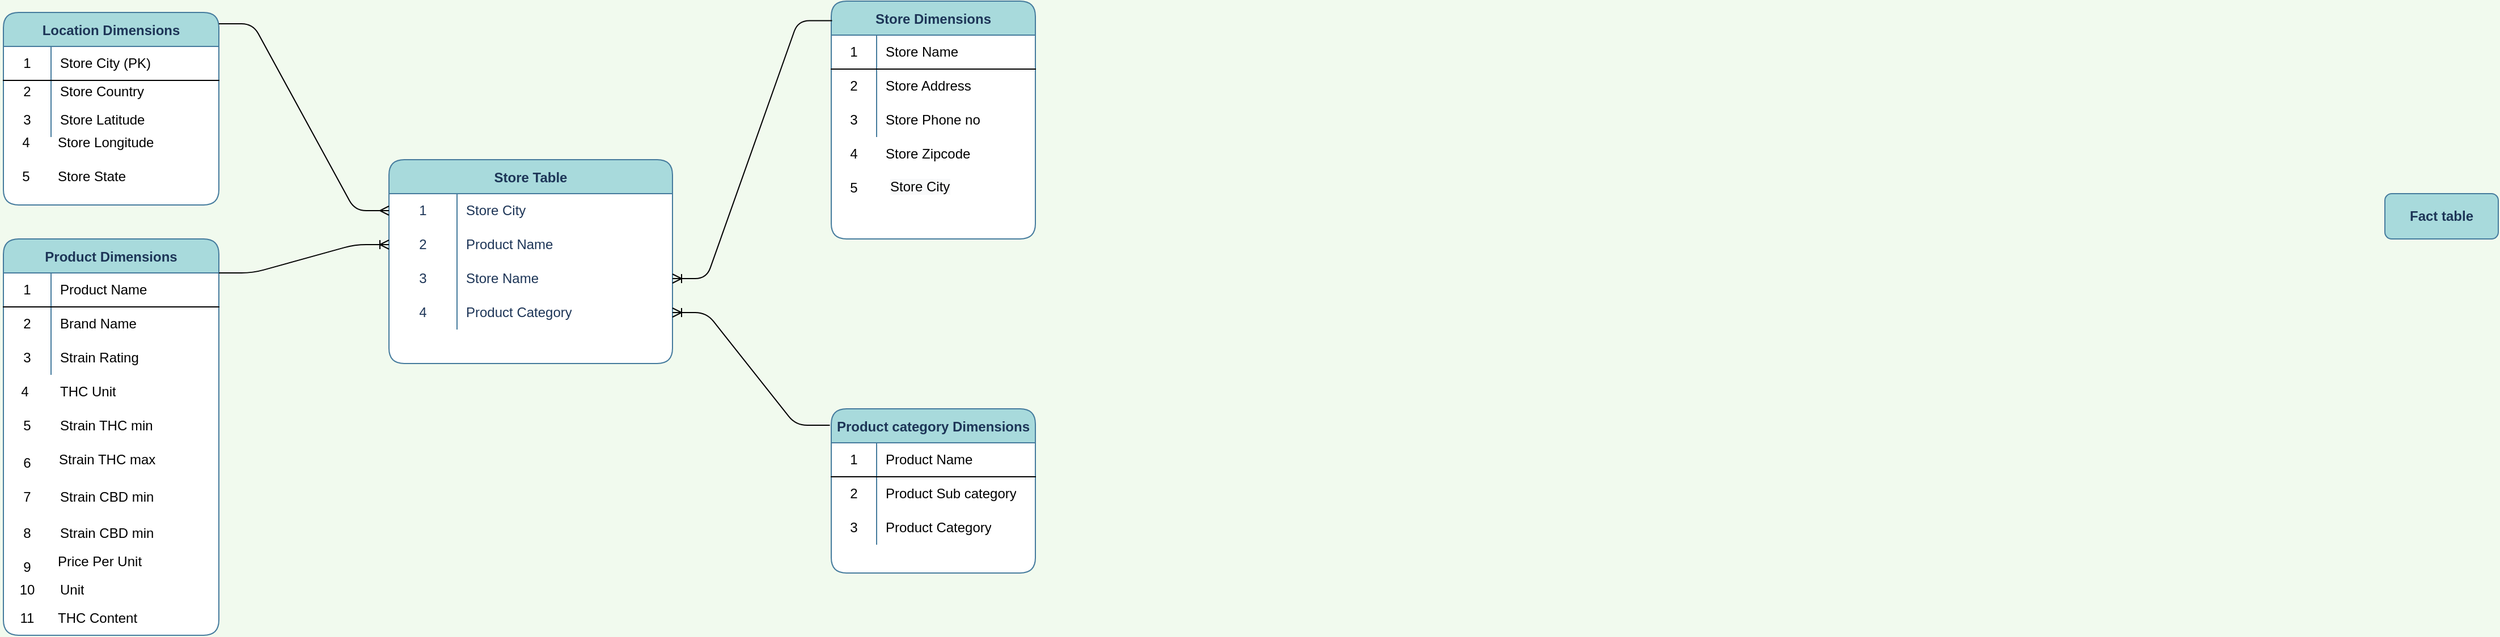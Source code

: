 <mxfile version="14.9.3" type="github">
  <diagram id="Ulh9fFxD05v9rUo_ZkGh" name="Page-1">
    <mxGraphModel dx="2964" dy="563" grid="1" gridSize="10" guides="1" tooltips="1" connect="1" arrows="1" fold="1" page="1" pageScale="1" pageWidth="850" pageHeight="1100" background="#F1FAEE" math="0" shadow="0">
      <root>
        <mxCell id="0" />
        <mxCell id="1" parent="0" />
        <mxCell id="7dvW86jji2DdW-ILQc1R-29" value="Fact&amp;nbsp;table" style="whiteSpace=wrap;html=1;align=center;fillColor=#A8DADC;strokeColor=#457B9D;fontColor=#1D3557;rounded=1;fontStyle=1;swimlaneFillColor=#ffffff;startSize=30;" parent="1" vertex="1">
          <mxGeometry x="470" y="190" width="100" height="40" as="geometry" />
        </mxCell>
        <mxCell id="ISjqVNkL_cP0iht_eHrK-1" value="Store Table" style="shape=table;startSize=30;container=1;collapsible=0;childLayout=tableLayout;fixedRows=1;rowLines=0;fontStyle=1;align=center;pointerEvents=1;fillColor=#A8DADC;strokeColor=#457B9D;rounded=1;swimlaneFillColor=#ffffff;fontColor=#1D3557;" parent="1" vertex="1">
          <mxGeometry x="-1290" y="160" width="250" height="180" as="geometry" />
        </mxCell>
        <mxCell id="ISjqVNkL_cP0iht_eHrK-5" value="" style="shape=partialRectangle;html=1;whiteSpace=wrap;collapsible=0;dropTarget=0;pointerEvents=1;fillColor=none;top=0;left=0;bottom=0;right=0;points=[[0,0.5],[1,0.5]];portConstraint=eastwest;strokeColor=#457B9D;fontColor=#1D3557;rounded=1;" parent="ISjqVNkL_cP0iht_eHrK-1" vertex="1">
          <mxGeometry y="30" width="250" height="30" as="geometry" />
        </mxCell>
        <mxCell id="ISjqVNkL_cP0iht_eHrK-6" value="1" style="shape=partialRectangle;html=1;whiteSpace=wrap;connectable=0;fillColor=none;top=0;left=0;bottom=0;right=0;overflow=hidden;pointerEvents=1;strokeColor=#457B9D;fontColor=#1D3557;rounded=1;" parent="ISjqVNkL_cP0iht_eHrK-5" vertex="1">
          <mxGeometry width="60" height="30" as="geometry" />
        </mxCell>
        <mxCell id="ISjqVNkL_cP0iht_eHrK-7" value="Store City" style="shape=partialRectangle;html=1;whiteSpace=wrap;connectable=0;fillColor=none;top=0;left=0;bottom=0;right=0;align=left;spacingLeft=6;overflow=hidden;pointerEvents=1;strokeColor=#457B9D;fontColor=#1D3557;rounded=1;" parent="ISjqVNkL_cP0iht_eHrK-5" vertex="1">
          <mxGeometry x="60" width="190" height="30" as="geometry" />
        </mxCell>
        <mxCell id="ISjqVNkL_cP0iht_eHrK-8" value="" style="shape=partialRectangle;html=1;whiteSpace=wrap;collapsible=0;dropTarget=0;pointerEvents=1;fillColor=none;top=0;left=0;bottom=0;right=0;points=[[0,0.5],[1,0.5]];portConstraint=eastwest;strokeColor=#457B9D;fontColor=#1D3557;rounded=1;" parent="ISjqVNkL_cP0iht_eHrK-1" vertex="1">
          <mxGeometry y="60" width="250" height="30" as="geometry" />
        </mxCell>
        <mxCell id="ISjqVNkL_cP0iht_eHrK-9" value="2" style="shape=partialRectangle;html=1;whiteSpace=wrap;connectable=0;fillColor=none;top=0;left=0;bottom=0;right=0;overflow=hidden;pointerEvents=1;strokeColor=#457B9D;fontColor=#1D3557;rounded=1;" parent="ISjqVNkL_cP0iht_eHrK-8" vertex="1">
          <mxGeometry width="60" height="30" as="geometry" />
        </mxCell>
        <mxCell id="ISjqVNkL_cP0iht_eHrK-10" value="Product Name" style="shape=partialRectangle;html=1;whiteSpace=wrap;connectable=0;fillColor=none;top=0;left=0;bottom=0;right=0;align=left;spacingLeft=6;overflow=hidden;pointerEvents=1;strokeColor=#457B9D;fontColor=#1D3557;rounded=1;" parent="ISjqVNkL_cP0iht_eHrK-8" vertex="1">
          <mxGeometry x="60" width="190" height="30" as="geometry" />
        </mxCell>
        <mxCell id="gkpFPrrWgLcK0n7w3D-6-9" value="" style="shape=partialRectangle;html=1;whiteSpace=wrap;collapsible=0;dropTarget=0;pointerEvents=1;fillColor=none;top=0;left=0;bottom=0;right=0;points=[[0,0.5],[1,0.5]];portConstraint=eastwest;strokeColor=#457B9D;fontColor=#1D3557;rounded=1;" vertex="1" parent="ISjqVNkL_cP0iht_eHrK-1">
          <mxGeometry y="90" width="250" height="30" as="geometry" />
        </mxCell>
        <mxCell id="gkpFPrrWgLcK0n7w3D-6-10" value="3" style="shape=partialRectangle;html=1;whiteSpace=wrap;connectable=0;fillColor=none;top=0;left=0;bottom=0;right=0;overflow=hidden;pointerEvents=1;strokeColor=#457B9D;fontColor=#1D3557;rounded=1;" vertex="1" parent="gkpFPrrWgLcK0n7w3D-6-9">
          <mxGeometry width="60" height="30" as="geometry" />
        </mxCell>
        <mxCell id="gkpFPrrWgLcK0n7w3D-6-11" value="Store Name" style="shape=partialRectangle;html=1;whiteSpace=wrap;connectable=0;fillColor=none;top=0;left=0;bottom=0;right=0;align=left;spacingLeft=6;overflow=hidden;pointerEvents=1;strokeColor=#457B9D;fontColor=#1D3557;rounded=1;" vertex="1" parent="gkpFPrrWgLcK0n7w3D-6-9">
          <mxGeometry x="60" width="190" height="30" as="geometry" />
        </mxCell>
        <mxCell id="gkpFPrrWgLcK0n7w3D-6-12" value="" style="shape=partialRectangle;html=1;whiteSpace=wrap;collapsible=0;dropTarget=0;pointerEvents=1;fillColor=none;top=0;left=0;bottom=0;right=0;points=[[0,0.5],[1,0.5]];portConstraint=eastwest;strokeColor=#457B9D;fontColor=#1D3557;rounded=1;" vertex="1" parent="ISjqVNkL_cP0iht_eHrK-1">
          <mxGeometry y="120" width="250" height="30" as="geometry" />
        </mxCell>
        <mxCell id="gkpFPrrWgLcK0n7w3D-6-13" value="4" style="shape=partialRectangle;html=1;whiteSpace=wrap;connectable=0;fillColor=none;top=0;left=0;bottom=0;right=0;overflow=hidden;pointerEvents=1;strokeColor=#457B9D;fontColor=#1D3557;rounded=1;" vertex="1" parent="gkpFPrrWgLcK0n7w3D-6-12">
          <mxGeometry width="60" height="30" as="geometry" />
        </mxCell>
        <mxCell id="gkpFPrrWgLcK0n7w3D-6-14" value="Product Category" style="shape=partialRectangle;html=1;whiteSpace=wrap;connectable=0;fillColor=none;top=0;left=0;bottom=0;right=0;align=left;spacingLeft=6;overflow=hidden;pointerEvents=1;strokeColor=#457B9D;fontColor=#1D3557;rounded=1;" vertex="1" parent="gkpFPrrWgLcK0n7w3D-6-12">
          <mxGeometry x="60" width="190" height="30" as="geometry" />
        </mxCell>
        <mxCell id="ISjqVNkL_cP0iht_eHrK-29" value="Location Dimensions" style="shape=table;startSize=30;container=1;collapsible=0;childLayout=tableLayout;fixedRows=1;rowLines=0;fontStyle=1;align=center;pointerEvents=1;rounded=1;fontColor=#1D3557;strokeColor=#457B9D;fillColor=#A8DADC;swimlaneFillColor=#ffffff;" parent="1" vertex="1">
          <mxGeometry x="-1630" y="30" width="190" height="170" as="geometry" />
        </mxCell>
        <mxCell id="ISjqVNkL_cP0iht_eHrK-30" value="" style="shape=partialRectangle;html=1;whiteSpace=wrap;collapsible=0;dropTarget=0;pointerEvents=1;fillColor=none;top=0;left=0;bottom=1;right=0;points=[[0,0.5],[1,0.5]];portConstraint=eastwest;" parent="ISjqVNkL_cP0iht_eHrK-29" vertex="1">
          <mxGeometry y="30" width="190" height="30" as="geometry" />
        </mxCell>
        <mxCell id="ISjqVNkL_cP0iht_eHrK-31" value="1" style="shape=partialRectangle;html=1;whiteSpace=wrap;connectable=0;fillColor=none;top=0;left=0;bottom=0;right=0;overflow=hidden;pointerEvents=1;" parent="ISjqVNkL_cP0iht_eHrK-30" vertex="1">
          <mxGeometry width="42" height="30" as="geometry" />
        </mxCell>
        <mxCell id="ISjqVNkL_cP0iht_eHrK-32" value="Store City (PK)" style="shape=partialRectangle;html=1;whiteSpace=wrap;connectable=0;fillColor=none;top=0;left=0;bottom=0;right=0;align=left;spacingLeft=6;overflow=hidden;pointerEvents=1;" parent="ISjqVNkL_cP0iht_eHrK-30" vertex="1">
          <mxGeometry x="42" width="148" height="30" as="geometry" />
        </mxCell>
        <mxCell id="ISjqVNkL_cP0iht_eHrK-33" value="" style="shape=partialRectangle;html=1;whiteSpace=wrap;collapsible=0;dropTarget=0;pointerEvents=1;fillColor=none;top=0;left=0;bottom=0;right=0;points=[[0,0.5],[1,0.5]];portConstraint=eastwest;" parent="ISjqVNkL_cP0iht_eHrK-29" vertex="1">
          <mxGeometry y="60" width="190" height="20" as="geometry" />
        </mxCell>
        <mxCell id="ISjqVNkL_cP0iht_eHrK-34" value="2" style="shape=partialRectangle;html=1;whiteSpace=wrap;connectable=0;fillColor=none;top=0;left=0;bottom=0;right=0;overflow=hidden;pointerEvents=1;" parent="ISjqVNkL_cP0iht_eHrK-33" vertex="1">
          <mxGeometry width="42" height="20" as="geometry" />
        </mxCell>
        <mxCell id="ISjqVNkL_cP0iht_eHrK-35" value="Store Country" style="shape=partialRectangle;html=1;whiteSpace=wrap;connectable=0;fillColor=none;top=0;left=0;bottom=0;right=0;align=left;spacingLeft=6;overflow=hidden;pointerEvents=1;" parent="ISjqVNkL_cP0iht_eHrK-33" vertex="1">
          <mxGeometry x="42" width="148" height="20" as="geometry" />
        </mxCell>
        <mxCell id="ISjqVNkL_cP0iht_eHrK-36" value="" style="shape=partialRectangle;html=1;whiteSpace=wrap;collapsible=0;dropTarget=0;pointerEvents=1;fillColor=none;top=0;left=0;bottom=0;right=0;points=[[0,0.5],[1,0.5]];portConstraint=eastwest;" parent="ISjqVNkL_cP0iht_eHrK-29" vertex="1">
          <mxGeometry y="80" width="190" height="30" as="geometry" />
        </mxCell>
        <mxCell id="ISjqVNkL_cP0iht_eHrK-37" value="3" style="shape=partialRectangle;html=1;whiteSpace=wrap;connectable=0;fillColor=none;top=0;left=0;bottom=0;right=0;overflow=hidden;pointerEvents=1;" parent="ISjqVNkL_cP0iht_eHrK-36" vertex="1">
          <mxGeometry width="42" height="30" as="geometry" />
        </mxCell>
        <mxCell id="ISjqVNkL_cP0iht_eHrK-38" value="Store Latitude" style="shape=partialRectangle;html=1;whiteSpace=wrap;connectable=0;fillColor=none;top=0;left=0;bottom=0;right=0;align=left;spacingLeft=6;overflow=hidden;pointerEvents=1;" parent="ISjqVNkL_cP0iht_eHrK-36" vertex="1">
          <mxGeometry x="42" width="148" height="30" as="geometry" />
        </mxCell>
        <mxCell id="ISjqVNkL_cP0iht_eHrK-39" value="Product Dimensions" style="shape=table;startSize=30;container=1;collapsible=0;childLayout=tableLayout;fixedRows=1;rowLines=0;fontStyle=1;align=center;pointerEvents=1;rounded=1;fontColor=#1D3557;strokeColor=#457B9D;fillColor=#A8DADC;swimlaneFillColor=#ffffff;" parent="1" vertex="1">
          <mxGeometry x="-1630" y="230" width="190" height="350" as="geometry" />
        </mxCell>
        <mxCell id="ISjqVNkL_cP0iht_eHrK-40" value="" style="shape=partialRectangle;html=1;whiteSpace=wrap;collapsible=0;dropTarget=0;pointerEvents=1;fillColor=none;top=0;left=0;bottom=1;right=0;points=[[0,0.5],[1,0.5]];portConstraint=eastwest;" parent="ISjqVNkL_cP0iht_eHrK-39" vertex="1">
          <mxGeometry y="30" width="190" height="30" as="geometry" />
        </mxCell>
        <mxCell id="ISjqVNkL_cP0iht_eHrK-41" value="1" style="shape=partialRectangle;html=1;whiteSpace=wrap;connectable=0;fillColor=none;top=0;left=0;bottom=0;right=0;overflow=hidden;pointerEvents=1;" parent="ISjqVNkL_cP0iht_eHrK-40" vertex="1">
          <mxGeometry width="42" height="30" as="geometry" />
        </mxCell>
        <mxCell id="ISjqVNkL_cP0iht_eHrK-42" value="Product Name" style="shape=partialRectangle;html=1;whiteSpace=wrap;connectable=0;fillColor=none;top=0;left=0;bottom=0;right=0;align=left;spacingLeft=6;overflow=hidden;pointerEvents=1;" parent="ISjqVNkL_cP0iht_eHrK-40" vertex="1">
          <mxGeometry x="42" width="148" height="30" as="geometry" />
        </mxCell>
        <mxCell id="ISjqVNkL_cP0iht_eHrK-43" value="" style="shape=partialRectangle;html=1;whiteSpace=wrap;collapsible=0;dropTarget=0;pointerEvents=1;fillColor=none;top=0;left=0;bottom=0;right=0;points=[[0,0.5],[1,0.5]];portConstraint=eastwest;" parent="ISjqVNkL_cP0iht_eHrK-39" vertex="1">
          <mxGeometry y="60" width="190" height="30" as="geometry" />
        </mxCell>
        <mxCell id="ISjqVNkL_cP0iht_eHrK-44" value="2" style="shape=partialRectangle;html=1;whiteSpace=wrap;connectable=0;fillColor=none;top=0;left=0;bottom=0;right=0;overflow=hidden;pointerEvents=1;" parent="ISjqVNkL_cP0iht_eHrK-43" vertex="1">
          <mxGeometry width="42" height="30" as="geometry" />
        </mxCell>
        <mxCell id="ISjqVNkL_cP0iht_eHrK-45" value="Brand Name" style="shape=partialRectangle;html=1;whiteSpace=wrap;connectable=0;fillColor=none;top=0;left=0;bottom=0;right=0;align=left;spacingLeft=6;overflow=hidden;pointerEvents=1;" parent="ISjqVNkL_cP0iht_eHrK-43" vertex="1">
          <mxGeometry x="42" width="148" height="30" as="geometry" />
        </mxCell>
        <mxCell id="ISjqVNkL_cP0iht_eHrK-46" value="" style="shape=partialRectangle;html=1;whiteSpace=wrap;collapsible=0;dropTarget=0;pointerEvents=1;fillColor=none;top=0;left=0;bottom=0;right=0;points=[[0,0.5],[1,0.5]];portConstraint=eastwest;" parent="ISjqVNkL_cP0iht_eHrK-39" vertex="1">
          <mxGeometry y="90" width="190" height="30" as="geometry" />
        </mxCell>
        <mxCell id="ISjqVNkL_cP0iht_eHrK-47" value="3" style="shape=partialRectangle;html=1;whiteSpace=wrap;connectable=0;fillColor=none;top=0;left=0;bottom=0;right=0;overflow=hidden;pointerEvents=1;" parent="ISjqVNkL_cP0iht_eHrK-46" vertex="1">
          <mxGeometry width="42" height="30" as="geometry" />
        </mxCell>
        <mxCell id="ISjqVNkL_cP0iht_eHrK-48" value="Strain Rating" style="shape=partialRectangle;html=1;whiteSpace=wrap;connectable=0;fillColor=none;top=0;left=0;bottom=0;right=0;align=left;spacingLeft=6;overflow=hidden;pointerEvents=1;" parent="ISjqVNkL_cP0iht_eHrK-46" vertex="1">
          <mxGeometry x="42" width="148" height="30" as="geometry" />
        </mxCell>
        <mxCell id="ISjqVNkL_cP0iht_eHrK-49" value="Product category Dimensions" style="shape=table;startSize=30;container=1;collapsible=0;childLayout=tableLayout;fixedRows=1;rowLines=0;fontStyle=1;align=center;pointerEvents=1;rounded=1;fontColor=#1D3557;strokeColor=#457B9D;fillColor=#A8DADC;swimlaneFillColor=#ffffff;" parent="1" vertex="1">
          <mxGeometry x="-900" y="380" width="180" height="145" as="geometry" />
        </mxCell>
        <mxCell id="ISjqVNkL_cP0iht_eHrK-50" value="" style="shape=partialRectangle;html=1;whiteSpace=wrap;collapsible=0;dropTarget=0;pointerEvents=1;fillColor=none;top=0;left=0;bottom=1;right=0;points=[[0,0.5],[1,0.5]];portConstraint=eastwest;" parent="ISjqVNkL_cP0iht_eHrK-49" vertex="1">
          <mxGeometry y="30" width="180" height="30" as="geometry" />
        </mxCell>
        <mxCell id="ISjqVNkL_cP0iht_eHrK-51" value="1" style="shape=partialRectangle;html=1;whiteSpace=wrap;connectable=0;fillColor=none;top=0;left=0;bottom=0;right=0;overflow=hidden;pointerEvents=1;" parent="ISjqVNkL_cP0iht_eHrK-50" vertex="1">
          <mxGeometry width="40" height="30" as="geometry" />
        </mxCell>
        <mxCell id="ISjqVNkL_cP0iht_eHrK-52" value="Product Name" style="shape=partialRectangle;html=1;whiteSpace=wrap;connectable=0;fillColor=none;top=0;left=0;bottom=0;right=0;align=left;spacingLeft=6;overflow=hidden;pointerEvents=1;" parent="ISjqVNkL_cP0iht_eHrK-50" vertex="1">
          <mxGeometry x="40" width="140" height="30" as="geometry" />
        </mxCell>
        <mxCell id="ISjqVNkL_cP0iht_eHrK-53" value="" style="shape=partialRectangle;html=1;whiteSpace=wrap;collapsible=0;dropTarget=0;pointerEvents=1;fillColor=none;top=0;left=0;bottom=0;right=0;points=[[0,0.5],[1,0.5]];portConstraint=eastwest;" parent="ISjqVNkL_cP0iht_eHrK-49" vertex="1">
          <mxGeometry y="60" width="180" height="30" as="geometry" />
        </mxCell>
        <mxCell id="ISjqVNkL_cP0iht_eHrK-54" value="2" style="shape=partialRectangle;html=1;whiteSpace=wrap;connectable=0;fillColor=none;top=0;left=0;bottom=0;right=0;overflow=hidden;pointerEvents=1;" parent="ISjqVNkL_cP0iht_eHrK-53" vertex="1">
          <mxGeometry width="40" height="30" as="geometry" />
        </mxCell>
        <mxCell id="ISjqVNkL_cP0iht_eHrK-55" value="Product Sub category" style="shape=partialRectangle;html=1;whiteSpace=wrap;connectable=0;fillColor=none;top=0;left=0;bottom=0;right=0;align=left;spacingLeft=6;overflow=hidden;pointerEvents=1;" parent="ISjqVNkL_cP0iht_eHrK-53" vertex="1">
          <mxGeometry x="40" width="140" height="30" as="geometry" />
        </mxCell>
        <mxCell id="ISjqVNkL_cP0iht_eHrK-56" value="" style="shape=partialRectangle;html=1;whiteSpace=wrap;collapsible=0;dropTarget=0;pointerEvents=1;fillColor=none;top=0;left=0;bottom=0;right=0;points=[[0,0.5],[1,0.5]];portConstraint=eastwest;" parent="ISjqVNkL_cP0iht_eHrK-49" vertex="1">
          <mxGeometry y="90" width="180" height="30" as="geometry" />
        </mxCell>
        <mxCell id="ISjqVNkL_cP0iht_eHrK-57" value="3" style="shape=partialRectangle;html=1;whiteSpace=wrap;connectable=0;fillColor=none;top=0;left=0;bottom=0;right=0;overflow=hidden;pointerEvents=1;" parent="ISjqVNkL_cP0iht_eHrK-56" vertex="1">
          <mxGeometry width="40" height="30" as="geometry" />
        </mxCell>
        <mxCell id="ISjqVNkL_cP0iht_eHrK-58" value="Product Category" style="shape=partialRectangle;html=1;whiteSpace=wrap;connectable=0;fillColor=none;top=0;left=0;bottom=0;right=0;align=left;spacingLeft=6;overflow=hidden;pointerEvents=1;" parent="ISjqVNkL_cP0iht_eHrK-56" vertex="1">
          <mxGeometry x="40" width="140" height="30" as="geometry" />
        </mxCell>
        <mxCell id="ISjqVNkL_cP0iht_eHrK-59" value="Store Dimensions" style="shape=table;startSize=30;container=1;collapsible=0;childLayout=tableLayout;fixedRows=1;rowLines=0;fontStyle=1;align=center;pointerEvents=1;rounded=1;fontColor=#1D3557;strokeColor=#457B9D;fillColor=#A8DADC;swimlaneFillColor=#ffffff;" parent="1" vertex="1">
          <mxGeometry x="-900" y="20" width="180" height="210" as="geometry" />
        </mxCell>
        <mxCell id="ISjqVNkL_cP0iht_eHrK-60" value="" style="shape=partialRectangle;html=1;whiteSpace=wrap;collapsible=0;dropTarget=0;pointerEvents=1;fillColor=none;top=0;left=0;bottom=1;right=0;points=[[0,0.5],[1,0.5]];portConstraint=eastwest;" parent="ISjqVNkL_cP0iht_eHrK-59" vertex="1">
          <mxGeometry y="30" width="180" height="30" as="geometry" />
        </mxCell>
        <mxCell id="ISjqVNkL_cP0iht_eHrK-61" value="1" style="shape=partialRectangle;html=1;whiteSpace=wrap;connectable=0;fillColor=none;top=0;left=0;bottom=0;right=0;overflow=hidden;pointerEvents=1;" parent="ISjqVNkL_cP0iht_eHrK-60" vertex="1">
          <mxGeometry width="40" height="30" as="geometry" />
        </mxCell>
        <mxCell id="ISjqVNkL_cP0iht_eHrK-62" value="Store Name" style="shape=partialRectangle;html=1;whiteSpace=wrap;connectable=0;fillColor=none;top=0;left=0;bottom=0;right=0;align=left;spacingLeft=6;overflow=hidden;pointerEvents=1;" parent="ISjqVNkL_cP0iht_eHrK-60" vertex="1">
          <mxGeometry x="40" width="140" height="30" as="geometry" />
        </mxCell>
        <mxCell id="ISjqVNkL_cP0iht_eHrK-63" value="" style="shape=partialRectangle;html=1;whiteSpace=wrap;collapsible=0;dropTarget=0;pointerEvents=1;fillColor=none;top=0;left=0;bottom=0;right=0;points=[[0,0.5],[1,0.5]];portConstraint=eastwest;" parent="ISjqVNkL_cP0iht_eHrK-59" vertex="1">
          <mxGeometry y="60" width="180" height="30" as="geometry" />
        </mxCell>
        <mxCell id="ISjqVNkL_cP0iht_eHrK-64" value="2" style="shape=partialRectangle;html=1;whiteSpace=wrap;connectable=0;fillColor=none;top=0;left=0;bottom=0;right=0;overflow=hidden;pointerEvents=1;" parent="ISjqVNkL_cP0iht_eHrK-63" vertex="1">
          <mxGeometry width="40" height="30" as="geometry" />
        </mxCell>
        <mxCell id="ISjqVNkL_cP0iht_eHrK-65" value="Store Address" style="shape=partialRectangle;html=1;whiteSpace=wrap;connectable=0;fillColor=none;top=0;left=0;bottom=0;right=0;align=left;spacingLeft=6;overflow=hidden;pointerEvents=1;" parent="ISjqVNkL_cP0iht_eHrK-63" vertex="1">
          <mxGeometry x="40" width="140" height="30" as="geometry" />
        </mxCell>
        <mxCell id="ISjqVNkL_cP0iht_eHrK-66" value="" style="shape=partialRectangle;html=1;whiteSpace=wrap;collapsible=0;dropTarget=0;pointerEvents=1;fillColor=none;top=0;left=0;bottom=0;right=0;points=[[0,0.5],[1,0.5]];portConstraint=eastwest;" parent="ISjqVNkL_cP0iht_eHrK-59" vertex="1">
          <mxGeometry y="90" width="180" height="30" as="geometry" />
        </mxCell>
        <mxCell id="ISjqVNkL_cP0iht_eHrK-67" value="3" style="shape=partialRectangle;html=1;whiteSpace=wrap;connectable=0;fillColor=none;top=0;left=0;bottom=0;right=0;overflow=hidden;pointerEvents=1;" parent="ISjqVNkL_cP0iht_eHrK-66" vertex="1">
          <mxGeometry width="40" height="30" as="geometry" />
        </mxCell>
        <mxCell id="ISjqVNkL_cP0iht_eHrK-68" value="Store Phone no" style="shape=partialRectangle;html=1;whiteSpace=wrap;connectable=0;fillColor=none;top=0;left=0;bottom=0;right=0;align=left;spacingLeft=6;overflow=hidden;pointerEvents=1;" parent="ISjqVNkL_cP0iht_eHrK-66" vertex="1">
          <mxGeometry x="40" width="140" height="30" as="geometry" />
        </mxCell>
        <mxCell id="ISjqVNkL_cP0iht_eHrK-73" value="Store Longitude" style="shape=partialRectangle;html=1;whiteSpace=wrap;connectable=0;fillColor=none;top=0;left=0;bottom=0;right=0;align=left;spacingLeft=6;overflow=hidden;pointerEvents=1;" parent="1" vertex="1">
          <mxGeometry x="-1590" y="130" width="140" height="30" as="geometry" />
        </mxCell>
        <mxCell id="ISjqVNkL_cP0iht_eHrK-74" value="Store State" style="shape=partialRectangle;html=1;whiteSpace=wrap;connectable=0;fillColor=none;top=0;left=0;bottom=0;right=0;align=left;spacingLeft=6;overflow=hidden;pointerEvents=1;" parent="1" vertex="1">
          <mxGeometry x="-1590" y="160" width="140" height="30" as="geometry" />
        </mxCell>
        <mxCell id="ISjqVNkL_cP0iht_eHrK-77" value="Store Zipcode" style="shape=partialRectangle;html=1;whiteSpace=wrap;connectable=0;fillColor=none;top=0;left=0;bottom=0;right=0;align=left;spacingLeft=6;overflow=hidden;pointerEvents=1;" parent="1" vertex="1">
          <mxGeometry x="-860" y="140" width="140" height="30" as="geometry" />
        </mxCell>
        <mxCell id="pClZBczDajn1f3OKHseC-4" value="4" style="shape=partialRectangle;html=1;whiteSpace=wrap;connectable=0;fillColor=none;top=0;left=0;bottom=0;right=0;overflow=hidden;pointerEvents=1;" parent="1" vertex="1">
          <mxGeometry x="-900" y="140" width="40" height="30" as="geometry" />
        </mxCell>
        <mxCell id="pClZBczDajn1f3OKHseC-5" value="5" style="shape=partialRectangle;html=1;whiteSpace=wrap;connectable=0;fillColor=none;top=0;left=0;bottom=0;right=0;overflow=hidden;pointerEvents=1;" parent="1" vertex="1">
          <mxGeometry x="-900" y="170" width="40" height="30" as="geometry" />
        </mxCell>
        <mxCell id="pClZBczDajn1f3OKHseC-6" value="4" style="shape=partialRectangle;html=1;whiteSpace=wrap;connectable=0;fillColor=none;top=0;left=0;bottom=0;right=0;overflow=hidden;pointerEvents=1;" parent="1" vertex="1">
          <mxGeometry x="-1630" y="130" width="40" height="30" as="geometry" />
        </mxCell>
        <mxCell id="pClZBczDajn1f3OKHseC-7" value="5" style="shape=partialRectangle;html=1;whiteSpace=wrap;connectable=0;fillColor=none;top=0;left=0;bottom=0;right=0;overflow=hidden;pointerEvents=1;" parent="1" vertex="1">
          <mxGeometry x="-1630" y="160" width="40" height="30" as="geometry" />
        </mxCell>
        <mxCell id="fvKW-8Iojto-raxJWfcx-1" value="&lt;span style=&quot;color: rgb(0 , 0 , 0) ; font-family: &amp;#34;helvetica&amp;#34; ; font-size: 12px ; font-style: normal ; font-weight: 400 ; letter-spacing: normal ; text-align: left ; text-indent: 0px ; text-transform: none ; word-spacing: 0px ; background-color: rgb(248 , 249 , 250) ; display: inline ; float: none&quot;&gt;Store City&lt;/span&gt;" style="text;whiteSpace=wrap;html=1;" parent="1" vertex="1">
          <mxGeometry x="-850" y="170" width="120" height="30" as="geometry" />
        </mxCell>
        <mxCell id="fvKW-8Iojto-raxJWfcx-2" value="Strain THC min" style="shape=partialRectangle;html=1;whiteSpace=wrap;connectable=0;fillColor=none;top=0;left=0;bottom=0;right=0;align=left;spacingLeft=6;overflow=hidden;pointerEvents=1;" parent="1" vertex="1">
          <mxGeometry x="-1588" y="380" width="148" height="30" as="geometry" />
        </mxCell>
        <mxCell id="fvKW-8Iojto-raxJWfcx-3" value="Strain THC max" style="shape=partialRectangle;html=1;whiteSpace=wrap;connectable=0;fillColor=none;top=0;left=0;bottom=0;right=0;align=left;spacingLeft=6;overflow=hidden;pointerEvents=1;" parent="1" vertex="1">
          <mxGeometry x="-1589" y="410" width="148" height="30" as="geometry" />
        </mxCell>
        <mxCell id="fvKW-8Iojto-raxJWfcx-4" value="Strain CBD min" style="shape=partialRectangle;html=1;whiteSpace=wrap;connectable=0;fillColor=none;top=0;left=0;bottom=0;right=0;align=left;spacingLeft=6;overflow=hidden;pointerEvents=1;" parent="1" vertex="1">
          <mxGeometry x="-1588" y="445" width="148" height="25" as="geometry" />
        </mxCell>
        <mxCell id="fvKW-8Iojto-raxJWfcx-5" value="Strain CBD min" style="shape=partialRectangle;html=1;whiteSpace=wrap;connectable=0;fillColor=none;top=0;left=0;bottom=0;right=0;align=left;spacingLeft=6;overflow=hidden;pointerEvents=1;" parent="1" vertex="1">
          <mxGeometry x="-1588" y="480" width="148" height="20" as="geometry" />
        </mxCell>
        <mxCell id="fvKW-8Iojto-raxJWfcx-6" value="5" style="shape=partialRectangle;html=1;whiteSpace=wrap;connectable=0;fillColor=none;top=0;left=0;bottom=0;right=0;overflow=hidden;pointerEvents=1;" parent="1" vertex="1">
          <mxGeometry x="-1630" y="377.5" width="42" height="35" as="geometry" />
        </mxCell>
        <mxCell id="fvKW-8Iojto-raxJWfcx-7" value="8" style="shape=partialRectangle;html=1;whiteSpace=wrap;connectable=0;fillColor=none;top=0;left=0;bottom=0;right=0;overflow=hidden;pointerEvents=1;" parent="1" vertex="1">
          <mxGeometry x="-1630" y="475" width="42" height="30" as="geometry" />
        </mxCell>
        <mxCell id="fvKW-8Iojto-raxJWfcx-8" value="6" style="shape=partialRectangle;html=1;whiteSpace=wrap;connectable=0;fillColor=none;top=0;left=0;bottom=0;right=0;overflow=hidden;pointerEvents=1;" parent="1" vertex="1">
          <mxGeometry x="-1630" y="412.5" width="42" height="30" as="geometry" />
        </mxCell>
        <mxCell id="fvKW-8Iojto-raxJWfcx-9" value="7" style="shape=partialRectangle;html=1;whiteSpace=wrap;connectable=0;fillColor=none;top=0;left=0;bottom=0;right=0;overflow=hidden;pointerEvents=1;" parent="1" vertex="1">
          <mxGeometry x="-1630" y="442.5" width="42" height="30" as="geometry" />
        </mxCell>
        <mxCell id="fvKW-8Iojto-raxJWfcx-10" value="Price Per Unit&lt;span style=&quot;color: rgba(0 , 0 , 0 , 0) ; font-family: monospace ; font-size: 0px&quot;&gt;%3CmxGraphModel%3E%3Croot%3E%3CmxCell%20id%3D%220%22%2F%3E%3CmxCell%20id%3D%221%22%20parent%3D%220%22%2F%3E%3CmxCell%20id%3D%222%22%20value%3D%22Product%20Name%22%20style%3D%22shape%3DpartialRectangle%3Bhtml%3D1%3BwhiteSpace%3Dwrap%3Bconnectable%3D0%3BfillColor%3Dnone%3Btop%3D0%3Bleft%3D0%3Bbottom%3D0%3Bright%3D0%3Balign%3Dleft%3BspacingLeft%3D6%3Boverflow%3Dhidden%3BpointerEvents%3D1%3B%22%20vertex%3D%221%22%20parent%3D%221%22%3E%3CmxGeometry%20x%3D%22-1588%22%20y%3D%22360%22%20width%3D%22148%22%20height%3D%2230%22%20as%3D%22geometry%22%2F%3E%3C%2FmxCell%3E%3C%2Froot%3E%3C%2FmxGraphModel%3E&lt;/span&gt;&lt;span style=&quot;color: rgba(0 , 0 , 0 , 0) ; font-family: monospace ; font-size: 0px&quot;&gt;%3CmxGraphModel%3E%3Croot%3E%3CmxCell%20id%3D%220%22%2F%3E%3CmxCell%20id%3D%221%22%20parent%3D%220%22%2F%3E%3CmxCell%20id%3D%222%22%20value%3D%22Product%20Name%22%20style%3D%22shape%3DpartialRectangle%3Bhtml%3D1%3BwhiteSpace%3Dwrap%3Bconnectable%3D0%3BfillColor%3Dnone%3Btop%3D0%3Bleft%3D0%3Bbottom%3D0%3Bright%3D0%3Balign%3Dleft%3BspacingLeft%3D6%3Boverflow%3Dhidden%3BpointerEvents%3D1%3B%22%20vertex%3D%221%22%20parent%3D%221%22%3E%3CmxGeometry%20x%3D%22-1588%22%20y%3D%22360%22%20width%3D%22148%22%20height%3D%2230%22%20as%3D%22geometry%22%2F%3E%3C%2FmxCell%3E%3C%2Froot%3E%3C%2FmxGraphModel%3E&lt;/span&gt;" style="shape=partialRectangle;html=1;whiteSpace=wrap;connectable=0;fillColor=none;top=0;left=0;bottom=0;right=0;align=left;spacingLeft=6;overflow=hidden;pointerEvents=1;" parent="1" vertex="1">
          <mxGeometry x="-1590" y="500" width="148" height="30" as="geometry" />
        </mxCell>
        <mxCell id="fvKW-8Iojto-raxJWfcx-11" value="Unit" style="shape=partialRectangle;html=1;whiteSpace=wrap;connectable=0;fillColor=none;top=0;left=0;bottom=0;right=0;align=left;spacingLeft=6;overflow=hidden;pointerEvents=1;" parent="1" vertex="1">
          <mxGeometry x="-1588" y="530" width="148" height="20" as="geometry" />
        </mxCell>
        <mxCell id="fvKW-8Iojto-raxJWfcx-12" value="THC Unit" style="shape=partialRectangle;html=1;whiteSpace=wrap;connectable=0;fillColor=none;top=0;left=0;bottom=0;right=0;align=left;spacingLeft=6;overflow=hidden;pointerEvents=1;" parent="1" vertex="1">
          <mxGeometry x="-1588" y="350" width="148" height="30" as="geometry" />
        </mxCell>
        <mxCell id="fvKW-8Iojto-raxJWfcx-13" value="THC Content" style="shape=partialRectangle;html=1;whiteSpace=wrap;connectable=0;fillColor=none;top=0;left=0;bottom=0;right=0;align=left;spacingLeft=6;overflow=hidden;pointerEvents=1;" parent="1" vertex="1">
          <mxGeometry x="-1590" y="550" width="148" height="30" as="geometry" />
        </mxCell>
        <mxCell id="fvKW-8Iojto-raxJWfcx-14" value="4" style="shape=partialRectangle;html=1;whiteSpace=wrap;connectable=0;fillColor=none;top=0;left=0;bottom=0;right=0;overflow=hidden;pointerEvents=1;" parent="1" vertex="1">
          <mxGeometry x="-1632" y="350" width="42" height="30" as="geometry" />
        </mxCell>
        <mxCell id="fvKW-8Iojto-raxJWfcx-15" value="9" style="shape=partialRectangle;html=1;whiteSpace=wrap;connectable=0;fillColor=none;top=0;left=0;bottom=0;right=0;overflow=hidden;pointerEvents=1;" parent="1" vertex="1">
          <mxGeometry x="-1630" y="505" width="42" height="30" as="geometry" />
        </mxCell>
        <mxCell id="fvKW-8Iojto-raxJWfcx-16" value="10" style="shape=partialRectangle;html=1;whiteSpace=wrap;connectable=0;fillColor=none;top=0;left=0;bottom=0;right=0;overflow=hidden;pointerEvents=1;" parent="1" vertex="1">
          <mxGeometry x="-1630" y="530" width="42" height="20" as="geometry" />
        </mxCell>
        <mxCell id="fvKW-8Iojto-raxJWfcx-17" value="11" style="shape=partialRectangle;html=1;whiteSpace=wrap;connectable=0;fillColor=none;top=0;left=0;bottom=0;right=0;overflow=hidden;pointerEvents=1;" parent="1" vertex="1">
          <mxGeometry x="-1630" y="550" width="42" height="30" as="geometry" />
        </mxCell>
        <mxCell id="gkpFPrrWgLcK0n7w3D-6-24" value="" style="edgeStyle=entityRelationEdgeStyle;fontSize=12;html=1;endArrow=ERmany;" edge="1" parent="1" target="ISjqVNkL_cP0iht_eHrK-5">
          <mxGeometry width="100" height="100" relative="1" as="geometry">
            <mxPoint x="-1440" y="40" as="sourcePoint" />
            <mxPoint x="-1340" y="-60" as="targetPoint" />
          </mxGeometry>
        </mxCell>
        <mxCell id="gkpFPrrWgLcK0n7w3D-6-25" value="" style="edgeStyle=entityRelationEdgeStyle;fontSize=12;html=1;endArrow=ERoneToMany;entryX=0;entryY=0.5;entryDx=0;entryDy=0;" edge="1" parent="1" target="ISjqVNkL_cP0iht_eHrK-8">
          <mxGeometry width="100" height="100" relative="1" as="geometry">
            <mxPoint x="-1440" y="260" as="sourcePoint" />
            <mxPoint x="-1310" y="190" as="targetPoint" />
          </mxGeometry>
        </mxCell>
        <mxCell id="gkpFPrrWgLcK0n7w3D-6-31" value="" style="edgeStyle=entityRelationEdgeStyle;fontSize=12;html=1;endArrow=ERoneToMany;exitX=0.004;exitY=0.082;exitDx=0;exitDy=0;exitPerimeter=0;" edge="1" parent="1" source="ISjqVNkL_cP0iht_eHrK-59" target="gkpFPrrWgLcK0n7w3D-6-9">
          <mxGeometry width="100" height="100" relative="1" as="geometry">
            <mxPoint x="-1185" y="420" as="sourcePoint" />
            <mxPoint x="-1320" y="460" as="targetPoint" />
          </mxGeometry>
        </mxCell>
        <mxCell id="gkpFPrrWgLcK0n7w3D-6-32" value="" style="edgeStyle=entityRelationEdgeStyle;fontSize=12;html=1;endArrow=ERoneToMany;exitX=-0.007;exitY=0.1;exitDx=0;exitDy=0;exitPerimeter=0;" edge="1" parent="1" source="ISjqVNkL_cP0iht_eHrK-49" target="gkpFPrrWgLcK0n7w3D-6-12">
          <mxGeometry width="100" height="100" relative="1" as="geometry">
            <mxPoint x="-1120" y="480" as="sourcePoint" />
            <mxPoint x="-1020" y="380" as="targetPoint" />
          </mxGeometry>
        </mxCell>
      </root>
    </mxGraphModel>
  </diagram>
</mxfile>
